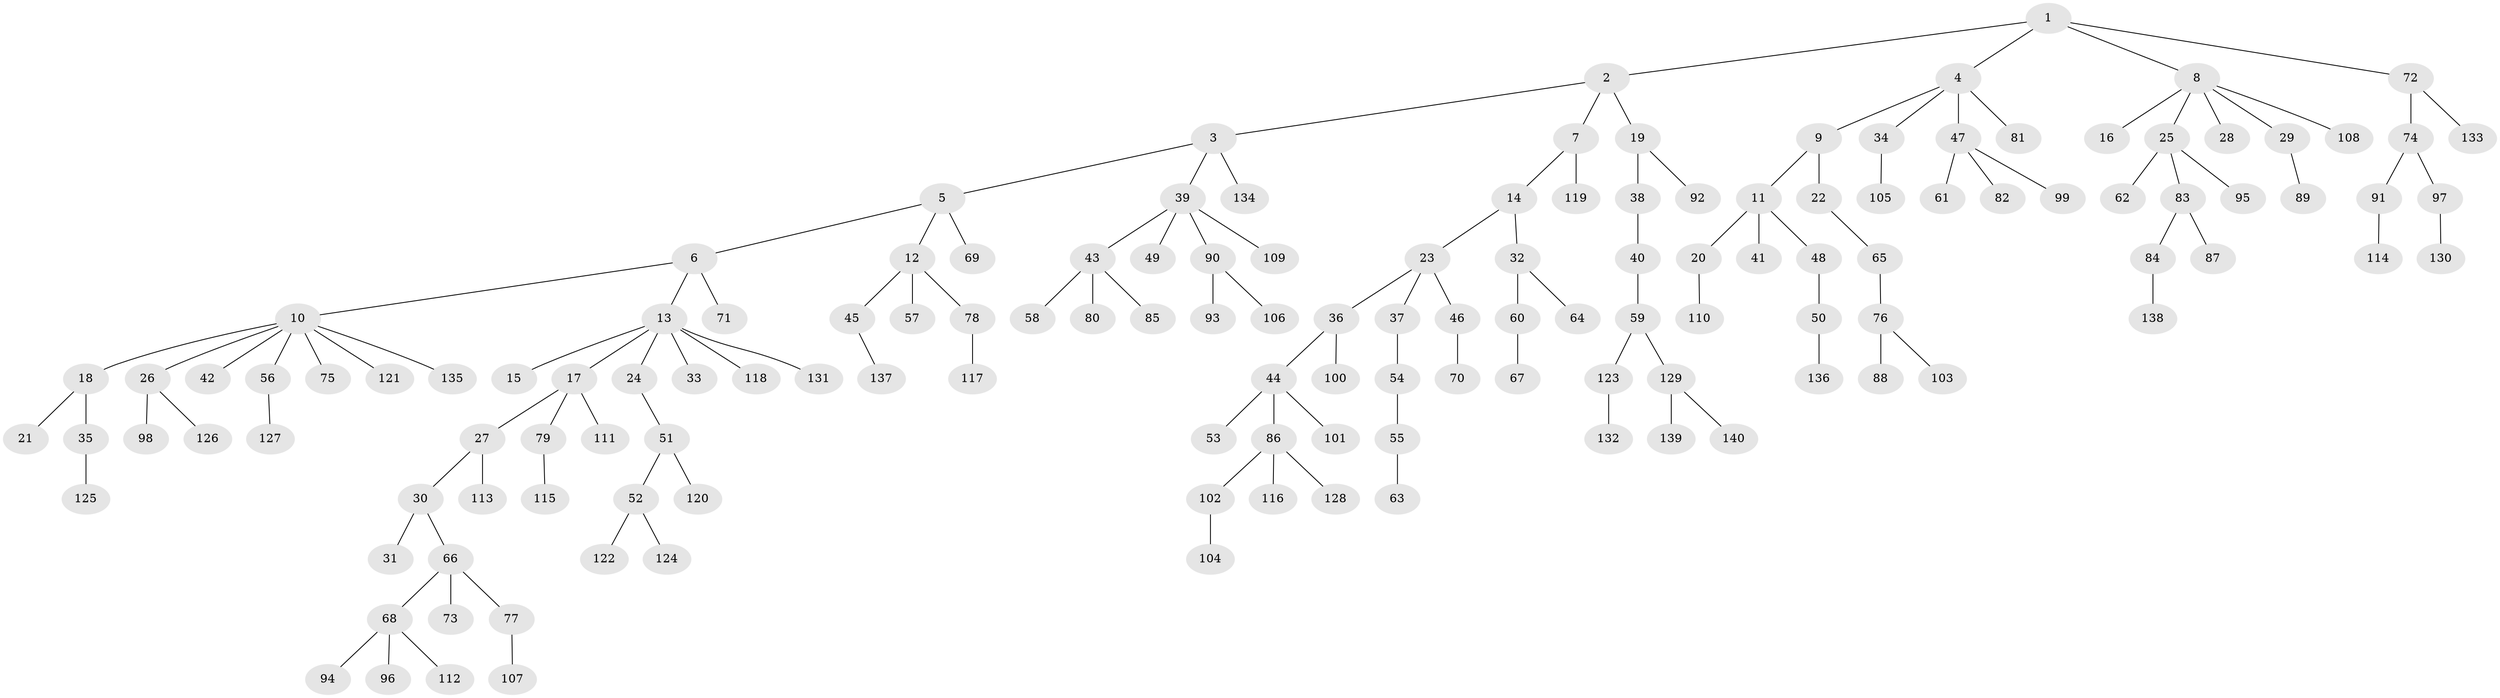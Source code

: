 // coarse degree distribution, {8: 0.010526315789473684, 6: 0.010526315789473684, 4: 0.05263157894736842, 3: 0.14736842105263157, 5: 0.021052631578947368, 7: 0.010526315789473684, 9: 0.010526315789473684, 1: 0.5684210526315789, 2: 0.16842105263157894}
// Generated by graph-tools (version 1.1) at 2025/42/03/06/25 10:42:04]
// undirected, 140 vertices, 139 edges
graph export_dot {
graph [start="1"]
  node [color=gray90,style=filled];
  1;
  2;
  3;
  4;
  5;
  6;
  7;
  8;
  9;
  10;
  11;
  12;
  13;
  14;
  15;
  16;
  17;
  18;
  19;
  20;
  21;
  22;
  23;
  24;
  25;
  26;
  27;
  28;
  29;
  30;
  31;
  32;
  33;
  34;
  35;
  36;
  37;
  38;
  39;
  40;
  41;
  42;
  43;
  44;
  45;
  46;
  47;
  48;
  49;
  50;
  51;
  52;
  53;
  54;
  55;
  56;
  57;
  58;
  59;
  60;
  61;
  62;
  63;
  64;
  65;
  66;
  67;
  68;
  69;
  70;
  71;
  72;
  73;
  74;
  75;
  76;
  77;
  78;
  79;
  80;
  81;
  82;
  83;
  84;
  85;
  86;
  87;
  88;
  89;
  90;
  91;
  92;
  93;
  94;
  95;
  96;
  97;
  98;
  99;
  100;
  101;
  102;
  103;
  104;
  105;
  106;
  107;
  108;
  109;
  110;
  111;
  112;
  113;
  114;
  115;
  116;
  117;
  118;
  119;
  120;
  121;
  122;
  123;
  124;
  125;
  126;
  127;
  128;
  129;
  130;
  131;
  132;
  133;
  134;
  135;
  136;
  137;
  138;
  139;
  140;
  1 -- 2;
  1 -- 4;
  1 -- 8;
  1 -- 72;
  2 -- 3;
  2 -- 7;
  2 -- 19;
  3 -- 5;
  3 -- 39;
  3 -- 134;
  4 -- 9;
  4 -- 34;
  4 -- 47;
  4 -- 81;
  5 -- 6;
  5 -- 12;
  5 -- 69;
  6 -- 10;
  6 -- 13;
  6 -- 71;
  7 -- 14;
  7 -- 119;
  8 -- 16;
  8 -- 25;
  8 -- 28;
  8 -- 29;
  8 -- 108;
  9 -- 11;
  9 -- 22;
  10 -- 18;
  10 -- 26;
  10 -- 42;
  10 -- 56;
  10 -- 75;
  10 -- 121;
  10 -- 135;
  11 -- 20;
  11 -- 41;
  11 -- 48;
  12 -- 45;
  12 -- 57;
  12 -- 78;
  13 -- 15;
  13 -- 17;
  13 -- 24;
  13 -- 33;
  13 -- 118;
  13 -- 131;
  14 -- 23;
  14 -- 32;
  17 -- 27;
  17 -- 79;
  17 -- 111;
  18 -- 21;
  18 -- 35;
  19 -- 38;
  19 -- 92;
  20 -- 110;
  22 -- 65;
  23 -- 36;
  23 -- 37;
  23 -- 46;
  24 -- 51;
  25 -- 62;
  25 -- 83;
  25 -- 95;
  26 -- 98;
  26 -- 126;
  27 -- 30;
  27 -- 113;
  29 -- 89;
  30 -- 31;
  30 -- 66;
  32 -- 60;
  32 -- 64;
  34 -- 105;
  35 -- 125;
  36 -- 44;
  36 -- 100;
  37 -- 54;
  38 -- 40;
  39 -- 43;
  39 -- 49;
  39 -- 90;
  39 -- 109;
  40 -- 59;
  43 -- 58;
  43 -- 80;
  43 -- 85;
  44 -- 53;
  44 -- 86;
  44 -- 101;
  45 -- 137;
  46 -- 70;
  47 -- 61;
  47 -- 82;
  47 -- 99;
  48 -- 50;
  50 -- 136;
  51 -- 52;
  51 -- 120;
  52 -- 122;
  52 -- 124;
  54 -- 55;
  55 -- 63;
  56 -- 127;
  59 -- 123;
  59 -- 129;
  60 -- 67;
  65 -- 76;
  66 -- 68;
  66 -- 73;
  66 -- 77;
  68 -- 94;
  68 -- 96;
  68 -- 112;
  72 -- 74;
  72 -- 133;
  74 -- 91;
  74 -- 97;
  76 -- 88;
  76 -- 103;
  77 -- 107;
  78 -- 117;
  79 -- 115;
  83 -- 84;
  83 -- 87;
  84 -- 138;
  86 -- 102;
  86 -- 116;
  86 -- 128;
  90 -- 93;
  90 -- 106;
  91 -- 114;
  97 -- 130;
  102 -- 104;
  123 -- 132;
  129 -- 139;
  129 -- 140;
}
